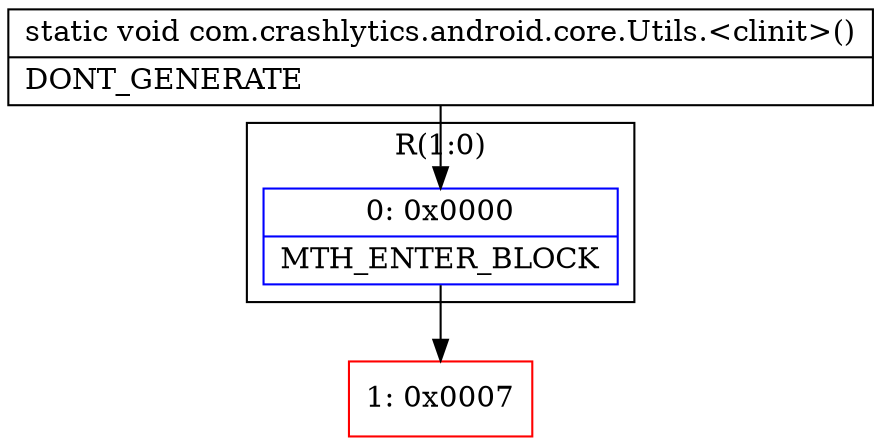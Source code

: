 digraph "CFG forcom.crashlytics.android.core.Utils.\<clinit\>()V" {
subgraph cluster_Region_1992833526 {
label = "R(1:0)";
node [shape=record,color=blue];
Node_0 [shape=record,label="{0\:\ 0x0000|MTH_ENTER_BLOCK\l}"];
}
Node_1 [shape=record,color=red,label="{1\:\ 0x0007}"];
MethodNode[shape=record,label="{static void com.crashlytics.android.core.Utils.\<clinit\>()  | DONT_GENERATE\l}"];
MethodNode -> Node_0;
Node_0 -> Node_1;
}

